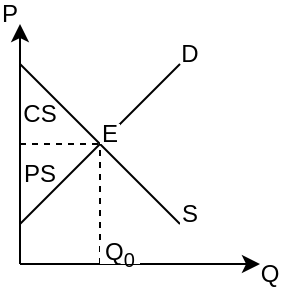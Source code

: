 <mxfile version="14.4.4" type="github">
  <diagram id="-rrhu2GIzAV6wygYMy7e" name="第 1 页">
    <mxGraphModel dx="1560" dy="682" grid="1" gridSize="10" guides="1" tooltips="1" connect="1" arrows="1" fold="1" page="1" pageScale="1" pageWidth="100" pageHeight="100" math="0" shadow="0">
      <root>
        <mxCell id="0" />
        <mxCell id="1" parent="0" />
        <mxCell id="n0dD6gVZJVbQPxx4YLdC-1" value="" style="endArrow=classic;html=1;" edge="1" parent="1">
          <mxGeometry width="50" height="50" relative="1" as="geometry">
            <mxPoint x="100" y="200" as="sourcePoint" />
            <mxPoint x="100" y="80" as="targetPoint" />
          </mxGeometry>
        </mxCell>
        <mxCell id="n0dD6gVZJVbQPxx4YLdC-2" value="" style="endArrow=classic;html=1;" edge="1" parent="1">
          <mxGeometry width="50" height="50" relative="1" as="geometry">
            <mxPoint x="100" y="200" as="sourcePoint" />
            <mxPoint x="220" y="200" as="targetPoint" />
          </mxGeometry>
        </mxCell>
        <mxCell id="n0dD6gVZJVbQPxx4YLdC-3" value="" style="endArrow=none;html=1;" edge="1" parent="1">
          <mxGeometry width="50" height="50" relative="1" as="geometry">
            <mxPoint x="100" y="100" as="sourcePoint" />
            <mxPoint x="180" y="180" as="targetPoint" />
          </mxGeometry>
        </mxCell>
        <mxCell id="n0dD6gVZJVbQPxx4YLdC-5" value="" style="endArrow=none;html=1;" edge="1" parent="1">
          <mxGeometry width="50" height="50" relative="1" as="geometry">
            <mxPoint x="100" y="180" as="sourcePoint" />
            <mxPoint x="180" y="100" as="targetPoint" />
          </mxGeometry>
        </mxCell>
        <mxCell id="n0dD6gVZJVbQPxx4YLdC-6" value="P" style="rounded=0;whiteSpace=wrap;html=1;strokeColor=none;" vertex="1" parent="1">
          <mxGeometry x="90" y="70" width="10" height="10" as="geometry" />
        </mxCell>
        <mxCell id="n0dD6gVZJVbQPxx4YLdC-8" value="Q" style="rounded=0;whiteSpace=wrap;html=1;strokeColor=none;" vertex="1" parent="1">
          <mxGeometry x="220" y="200" width="10" height="10" as="geometry" />
        </mxCell>
        <mxCell id="n0dD6gVZJVbQPxx4YLdC-9" value="" style="endArrow=none;dashed=1;html=1;" edge="1" parent="1">
          <mxGeometry width="50" height="50" relative="1" as="geometry">
            <mxPoint x="100" y="140" as="sourcePoint" />
            <mxPoint x="140" y="140" as="targetPoint" />
          </mxGeometry>
        </mxCell>
        <mxCell id="n0dD6gVZJVbQPxx4YLdC-11" value="" style="endArrow=none;dashed=1;html=1;" edge="1" parent="1">
          <mxGeometry width="50" height="50" relative="1" as="geometry">
            <mxPoint x="140" y="200" as="sourcePoint" />
            <mxPoint x="140" y="140" as="targetPoint" />
          </mxGeometry>
        </mxCell>
        <mxCell id="n0dD6gVZJVbQPxx4YLdC-12" value="E" style="rounded=0;whiteSpace=wrap;html=1;strokeColor=none;" vertex="1" parent="1">
          <mxGeometry x="140" y="130" width="10" height="10" as="geometry" />
        </mxCell>
        <mxCell id="n0dD6gVZJVbQPxx4YLdC-15" value="D" style="rounded=0;whiteSpace=wrap;html=1;strokeColor=none;" vertex="1" parent="1">
          <mxGeometry x="180" y="90" width="10" height="10" as="geometry" />
        </mxCell>
        <mxCell id="n0dD6gVZJVbQPxx4YLdC-16" value="S" style="rounded=0;whiteSpace=wrap;html=1;strokeColor=none;" vertex="1" parent="1">
          <mxGeometry x="180" y="170" width="10" height="10" as="geometry" />
        </mxCell>
        <mxCell id="n0dD6gVZJVbQPxx4YLdC-18" value="Q&lt;sub&gt;0&lt;/sub&gt;" style="rounded=0;whiteSpace=wrap;html=1;strokeColor=none;sketch=0;" vertex="1" parent="1">
          <mxGeometry x="140" y="190" width="20" height="10" as="geometry" />
        </mxCell>
        <mxCell id="n0dD6gVZJVbQPxx4YLdC-24" value="PS" style="text;html=1;strokeColor=none;fillColor=none;align=center;verticalAlign=middle;whiteSpace=wrap;rounded=0;sketch=0;" vertex="1" parent="1">
          <mxGeometry x="100" y="150" width="20" height="10" as="geometry" />
        </mxCell>
        <mxCell id="n0dD6gVZJVbQPxx4YLdC-25" value="CS" style="text;html=1;strokeColor=none;fillColor=none;align=center;verticalAlign=middle;whiteSpace=wrap;rounded=0;sketch=0;" vertex="1" parent="1">
          <mxGeometry x="100" y="120" width="20" height="10" as="geometry" />
        </mxCell>
      </root>
    </mxGraphModel>
  </diagram>
</mxfile>
